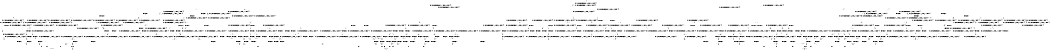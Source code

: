 digraph BCG {
size = "7, 10.5";
center = TRUE;
node [shape = circle];
0 [peripheries = 2];
0 -> 1 [label = "EX !0 !ATOMIC_EXCH_BRANCH (1, +1, TRUE, +0, 2, TRUE) !{0}"];
0 -> 2 [label = "EX !2 !ATOMIC_EXCH_BRANCH (1, +1, TRUE, +1, 1, FALSE) !{0}"];
0 -> 3 [label = "EX !1 !ATOMIC_EXCH_BRANCH (1, +0, TRUE, +0, 1, TRUE) !{0}"];
0 -> 4 [label = "EX !0 !ATOMIC_EXCH_BRANCH (1, +1, TRUE, +0, 2, TRUE) !{0}"];
1 -> 5 [label = "EX !2 !ATOMIC_EXCH_BRANCH (1, +1, TRUE, +1, 1, TRUE) !{0}"];
1 -> 6 [label = "EX !1 !ATOMIC_EXCH_BRANCH (1, +0, TRUE, +0, 1, FALSE) !{0}"];
1 -> 7 [label = "TERMINATE !0"];
2 -> 8 [label = "EX !0 !ATOMIC_EXCH_BRANCH (1, +1, TRUE, +0, 2, FALSE) !{0}"];
2 -> 9 [label = "EX !1 !ATOMIC_EXCH_BRANCH (1, +0, TRUE, +0, 1, FALSE) !{0}"];
2 -> 10 [label = "TERMINATE !2"];
2 -> 11 [label = "EX !0 !ATOMIC_EXCH_BRANCH (1, +1, TRUE, +0, 2, FALSE) !{0}"];
3 -> 3 [label = "EX !1 !ATOMIC_EXCH_BRANCH (1, +0, TRUE, +0, 1, TRUE) !{0}"];
3 -> 12 [label = "EX !0 !ATOMIC_EXCH_BRANCH (1, +1, TRUE, +0, 2, TRUE) !{0}"];
3 -> 13 [label = "EX !2 !ATOMIC_EXCH_BRANCH (1, +1, TRUE, +1, 1, FALSE) !{0}"];
3 -> 14 [label = "EX !0 !ATOMIC_EXCH_BRANCH (1, +1, TRUE, +0, 2, TRUE) !{0}"];
4 -> 15 [label = "EX !2 !ATOMIC_EXCH_BRANCH (1, +1, TRUE, +1, 1, TRUE) !{0}"];
4 -> 16 [label = "EX !1 !ATOMIC_EXCH_BRANCH (1, +0, TRUE, +0, 1, FALSE) !{0}"];
4 -> 17 [label = "TERMINATE !0"];
5 -> 5 [label = "EX !2 !ATOMIC_EXCH_BRANCH (1, +1, TRUE, +1, 1, TRUE) !{0}"];
5 -> 18 [label = "EX !1 !ATOMIC_EXCH_BRANCH (1, +0, TRUE, +0, 1, FALSE) !{0}"];
5 -> 19 [label = "TERMINATE !0"];
6 -> 20 [label = "EX !2 !ATOMIC_EXCH_BRANCH (1, +1, TRUE, +1, 1, FALSE) !{0}"];
6 -> 21 [label = "TERMINATE !0"];
6 -> 22 [label = "TERMINATE !1"];
7 -> 23 [label = "EX !2 !ATOMIC_EXCH_BRANCH (1, +1, TRUE, +1, 1, TRUE) !{1}"];
7 -> 24 [label = "EX !1 !ATOMIC_EXCH_BRANCH (1, +0, TRUE, +0, 1, FALSE) !{1}"];
7 -> 25 [label = "EX !1 !ATOMIC_EXCH_BRANCH (1, +0, TRUE, +0, 1, FALSE) !{1}"];
8 -> 26 [label = "EX !1 !ATOMIC_EXCH_BRANCH (1, +0, TRUE, +0, 1, FALSE) !{0}"];
8 -> 27 [label = "TERMINATE !0"];
8 -> 28 [label = "TERMINATE !2"];
9 -> 20 [label = "EX !0 !ATOMIC_EXCH_BRANCH (1, +1, TRUE, +0, 2, TRUE) !{0}"];
9 -> 29 [label = "TERMINATE !2"];
9 -> 30 [label = "TERMINATE !1"];
9 -> 31 [label = "EX !0 !ATOMIC_EXCH_BRANCH (1, +1, TRUE, +0, 2, TRUE) !{0}"];
10 -> 32 [label = "EX !0 !ATOMIC_EXCH_BRANCH (1, +1, TRUE, +0, 2, FALSE) !{0}"];
10 -> 33 [label = "EX !1 !ATOMIC_EXCH_BRANCH (1, +0, TRUE, +0, 1, FALSE) !{0}"];
10 -> 34 [label = "EX !0 !ATOMIC_EXCH_BRANCH (1, +1, TRUE, +0, 2, FALSE) !{0}"];
11 -> 35 [label = "EX !1 !ATOMIC_EXCH_BRANCH (1, +0, TRUE, +0, 1, FALSE) !{0}"];
11 -> 36 [label = "TERMINATE !0"];
11 -> 37 [label = "TERMINATE !2"];
12 -> 6 [label = "EX !1 !ATOMIC_EXCH_BRANCH (1, +0, TRUE, +0, 1, FALSE) !{0}"];
12 -> 38 [label = "EX !2 !ATOMIC_EXCH_BRANCH (1, +1, TRUE, +1, 1, TRUE) !{0}"];
12 -> 39 [label = "TERMINATE !0"];
13 -> 9 [label = "EX !1 !ATOMIC_EXCH_BRANCH (1, +0, TRUE, +0, 1, FALSE) !{0}"];
13 -> 40 [label = "EX !0 !ATOMIC_EXCH_BRANCH (1, +1, TRUE, +0, 2, FALSE) !{0}"];
13 -> 41 [label = "TERMINATE !2"];
13 -> 42 [label = "EX !0 !ATOMIC_EXCH_BRANCH (1, +1, TRUE, +0, 2, FALSE) !{0}"];
14 -> 16 [label = "EX !1 !ATOMIC_EXCH_BRANCH (1, +0, TRUE, +0, 1, FALSE) !{0}"];
14 -> 43 [label = "EX !2 !ATOMIC_EXCH_BRANCH (1, +1, TRUE, +1, 1, TRUE) !{0}"];
14 -> 44 [label = "TERMINATE !0"];
15 -> 15 [label = "EX !2 !ATOMIC_EXCH_BRANCH (1, +1, TRUE, +1, 1, TRUE) !{0}"];
15 -> 45 [label = "EX !1 !ATOMIC_EXCH_BRANCH (1, +0, TRUE, +0, 1, FALSE) !{0}"];
15 -> 46 [label = "TERMINATE !0"];
16 -> 31 [label = "EX !2 !ATOMIC_EXCH_BRANCH (1, +1, TRUE, +1, 1, FALSE) !{0}"];
16 -> 47 [label = "TERMINATE !0"];
16 -> 48 [label = "TERMINATE !1"];
17 -> 49 [label = "EX !2 !ATOMIC_EXCH_BRANCH (1, +1, TRUE, +1, 1, TRUE) !{1}"];
17 -> 50 [label = "EX !1 !ATOMIC_EXCH_BRANCH (1, +0, TRUE, +0, 1, FALSE) !{1}"];
18 -> 20 [label = "EX !2 !ATOMIC_EXCH_BRANCH (1, +1, TRUE, +1, 1, FALSE) !{0}"];
18 -> 51 [label = "TERMINATE !0"];
18 -> 52 [label = "TERMINATE !1"];
19 -> 23 [label = "EX !2 !ATOMIC_EXCH_BRANCH (1, +1, TRUE, +1, 1, TRUE) !{1}"];
19 -> 53 [label = "EX !1 !ATOMIC_EXCH_BRANCH (1, +0, TRUE, +0, 1, FALSE) !{1}"];
19 -> 54 [label = "EX !1 !ATOMIC_EXCH_BRANCH (1, +0, TRUE, +0, 1, FALSE) !{1}"];
20 -> 55 [label = "TERMINATE !0"];
20 -> 56 [label = "TERMINATE !2"];
20 -> 57 [label = "TERMINATE !1"];
21 -> 58 [label = "EX !2 !ATOMIC_EXCH_BRANCH (1, +1, TRUE, +1, 1, FALSE) !{1}"];
21 -> 59 [label = "TERMINATE !1"];
22 -> 60 [label = "EX !2 !ATOMIC_EXCH_BRANCH (1, +1, TRUE, +1, 1, FALSE) !{0}"];
22 -> 61 [label = "TERMINATE !0"];
23 -> 23 [label = "EX !2 !ATOMIC_EXCH_BRANCH (1, +1, TRUE, +1, 1, TRUE) !{1}"];
23 -> 53 [label = "EX !1 !ATOMIC_EXCH_BRANCH (1, +0, TRUE, +0, 1, FALSE) !{1}"];
23 -> 54 [label = "EX !1 !ATOMIC_EXCH_BRANCH (1, +0, TRUE, +0, 1, FALSE) !{1}"];
24 -> 58 [label = "EX !2 !ATOMIC_EXCH_BRANCH (1, +1, TRUE, +1, 1, FALSE) !{1}"];
24 -> 59 [label = "TERMINATE !1"];
25 -> 62 [label = "EX !2 !ATOMIC_EXCH_BRANCH (1, +1, TRUE, +1, 1, FALSE) !{1}"];
25 -> 63 [label = "TERMINATE !1"];
26 -> 64 [label = "TERMINATE !0"];
26 -> 65 [label = "TERMINATE !2"];
26 -> 66 [label = "TERMINATE !1"];
27 -> 67 [label = "EX !1 !ATOMIC_EXCH_BRANCH (1, +0, TRUE, +0, 1, FALSE) !{1}"];
27 -> 68 [label = "TERMINATE !2"];
27 -> 69 [label = "EX !1 !ATOMIC_EXCH_BRANCH (1, +0, TRUE, +0, 1, FALSE) !{1}"];
28 -> 70 [label = "EX !1 !ATOMIC_EXCH_BRANCH (1, +0, TRUE, +0, 1, FALSE) !{0}"];
28 -> 71 [label = "TERMINATE !0"];
29 -> 72 [label = "EX !0 !ATOMIC_EXCH_BRANCH (1, +1, TRUE, +0, 2, TRUE) !{0}"];
29 -> 73 [label = "TERMINATE !1"];
29 -> 74 [label = "EX !0 !ATOMIC_EXCH_BRANCH (1, +1, TRUE, +0, 2, TRUE) !{0}"];
30 -> 60 [label = "EX !0 !ATOMIC_EXCH_BRANCH (1, +1, TRUE, +0, 2, TRUE) !{0}"];
30 -> 75 [label = "TERMINATE !2"];
30 -> 76 [label = "EX !0 !ATOMIC_EXCH_BRANCH (1, +1, TRUE, +0, 2, TRUE) !{0}"];
31 -> 77 [label = "TERMINATE !0"];
31 -> 78 [label = "TERMINATE !2"];
31 -> 79 [label = "TERMINATE !1"];
32 -> 70 [label = "EX !1 !ATOMIC_EXCH_BRANCH (1, +0, TRUE, +0, 1, FALSE) !{0}"];
32 -> 71 [label = "TERMINATE !0"];
33 -> 72 [label = "EX !0 !ATOMIC_EXCH_BRANCH (1, +1, TRUE, +0, 2, TRUE) !{0}"];
33 -> 73 [label = "TERMINATE !1"];
33 -> 74 [label = "EX !0 !ATOMIC_EXCH_BRANCH (1, +1, TRUE, +0, 2, TRUE) !{0}"];
34 -> 80 [label = "EX !1 !ATOMIC_EXCH_BRANCH (1, +0, TRUE, +0, 1, FALSE) !{0}"];
34 -> 81 [label = "TERMINATE !0"];
35 -> 82 [label = "TERMINATE !0"];
35 -> 83 [label = "TERMINATE !2"];
35 -> 84 [label = "TERMINATE !1"];
36 -> 85 [label = "EX !1 !ATOMIC_EXCH_BRANCH (1, +0, TRUE, +0, 1, FALSE) !{1}"];
36 -> 86 [label = "TERMINATE !2"];
37 -> 80 [label = "EX !1 !ATOMIC_EXCH_BRANCH (1, +0, TRUE, +0, 1, FALSE) !{0}"];
37 -> 81 [label = "TERMINATE !0"];
38 -> 18 [label = "EX !1 !ATOMIC_EXCH_BRANCH (1, +0, TRUE, +0, 1, FALSE) !{0}"];
38 -> 38 [label = "EX !2 !ATOMIC_EXCH_BRANCH (1, +1, TRUE, +1, 1, TRUE) !{0}"];
38 -> 87 [label = "TERMINATE !0"];
39 -> 24 [label = "EX !1 !ATOMIC_EXCH_BRANCH (1, +0, TRUE, +0, 1, FALSE) !{1}"];
39 -> 88 [label = "EX !2 !ATOMIC_EXCH_BRANCH (1, +1, TRUE, +1, 1, TRUE) !{1}"];
39 -> 25 [label = "EX !1 !ATOMIC_EXCH_BRANCH (1, +0, TRUE, +0, 1, FALSE) !{1}"];
40 -> 26 [label = "EX !1 !ATOMIC_EXCH_BRANCH (1, +0, TRUE, +0, 1, FALSE) !{0}"];
40 -> 89 [label = "TERMINATE !0"];
40 -> 90 [label = "TERMINATE !2"];
41 -> 33 [label = "EX !1 !ATOMIC_EXCH_BRANCH (1, +0, TRUE, +0, 1, FALSE) !{0}"];
41 -> 91 [label = "EX !0 !ATOMIC_EXCH_BRANCH (1, +1, TRUE, +0, 2, FALSE) !{0}"];
41 -> 92 [label = "EX !0 !ATOMIC_EXCH_BRANCH (1, +1, TRUE, +0, 2, FALSE) !{0}"];
42 -> 35 [label = "EX !1 !ATOMIC_EXCH_BRANCH (1, +0, TRUE, +0, 1, FALSE) !{0}"];
42 -> 93 [label = "TERMINATE !0"];
42 -> 94 [label = "TERMINATE !2"];
43 -> 45 [label = "EX !1 !ATOMIC_EXCH_BRANCH (1, +0, TRUE, +0, 1, FALSE) !{0}"];
43 -> 43 [label = "EX !2 !ATOMIC_EXCH_BRANCH (1, +1, TRUE, +1, 1, TRUE) !{0}"];
43 -> 95 [label = "TERMINATE !0"];
44 -> 50 [label = "EX !1 !ATOMIC_EXCH_BRANCH (1, +0, TRUE, +0, 1, FALSE) !{1}"];
44 -> 96 [label = "EX !2 !ATOMIC_EXCH_BRANCH (1, +1, TRUE, +1, 1, TRUE) !{1}"];
45 -> 31 [label = "EX !2 !ATOMIC_EXCH_BRANCH (1, +1, TRUE, +1, 1, FALSE) !{0}"];
45 -> 97 [label = "TERMINATE !0"];
45 -> 98 [label = "TERMINATE !1"];
46 -> 49 [label = "EX !2 !ATOMIC_EXCH_BRANCH (1, +1, TRUE, +1, 1, TRUE) !{1}"];
46 -> 99 [label = "EX !1 !ATOMIC_EXCH_BRANCH (1, +0, TRUE, +0, 1, FALSE) !{1}"];
47 -> 100 [label = "EX !2 !ATOMIC_EXCH_BRANCH (1, +1, TRUE, +1, 1, FALSE) !{1}"];
47 -> 101 [label = "TERMINATE !1"];
48 -> 76 [label = "EX !2 !ATOMIC_EXCH_BRANCH (1, +1, TRUE, +1, 1, FALSE) !{0}"];
48 -> 102 [label = "TERMINATE !0"];
49 -> 49 [label = "EX !2 !ATOMIC_EXCH_BRANCH (1, +1, TRUE, +1, 1, TRUE) !{1}"];
49 -> 99 [label = "EX !1 !ATOMIC_EXCH_BRANCH (1, +0, TRUE, +0, 1, FALSE) !{1}"];
50 -> 100 [label = "EX !2 !ATOMIC_EXCH_BRANCH (1, +1, TRUE, +1, 1, FALSE) !{1}"];
50 -> 101 [label = "TERMINATE !1"];
51 -> 58 [label = "EX !2 !ATOMIC_EXCH_BRANCH (1, +1, TRUE, +1, 1, FALSE) !{1}"];
51 -> 103 [label = "TERMINATE !1"];
52 -> 60 [label = "EX !2 !ATOMIC_EXCH_BRANCH (1, +1, TRUE, +1, 1, FALSE) !{0}"];
52 -> 104 [label = "TERMINATE !0"];
53 -> 58 [label = "EX !2 !ATOMIC_EXCH_BRANCH (1, +1, TRUE, +1, 1, FALSE) !{1}"];
53 -> 103 [label = "TERMINATE !1"];
54 -> 62 [label = "EX !2 !ATOMIC_EXCH_BRANCH (1, +1, TRUE, +1, 1, FALSE) !{1}"];
54 -> 105 [label = "TERMINATE !1"];
55 -> 106 [label = "TERMINATE !2"];
55 -> 107 [label = "TERMINATE !1"];
56 -> 108 [label = "TERMINATE !0"];
56 -> 109 [label = "TERMINATE !1"];
57 -> 110 [label = "TERMINATE !0"];
57 -> 111 [label = "TERMINATE !2"];
58 -> 106 [label = "TERMINATE !2"];
58 -> 107 [label = "TERMINATE !1"];
59 -> 112 [label = "EX !2 !ATOMIC_EXCH_BRANCH (1, +1, TRUE, +1, 1, FALSE) !{2}"];
59 -> 113 [label = "EX !2 !ATOMIC_EXCH_BRANCH (1, +1, TRUE, +1, 1, FALSE) !{2}"];
60 -> 110 [label = "TERMINATE !0"];
60 -> 111 [label = "TERMINATE !2"];
61 -> 112 [label = "EX !2 !ATOMIC_EXCH_BRANCH (1, +1, TRUE, +1, 1, FALSE) !{2}"];
61 -> 113 [label = "EX !2 !ATOMIC_EXCH_BRANCH (1, +1, TRUE, +1, 1, FALSE) !{2}"];
62 -> 114 [label = "TERMINATE !2"];
62 -> 115 [label = "TERMINATE !1"];
63 -> 116 [label = "EX !2 !ATOMIC_EXCH_BRANCH (1, +1, TRUE, +1, 1, FALSE) !{2}"];
64 -> 117 [label = "TERMINATE !2"];
64 -> 118 [label = "TERMINATE !1"];
65 -> 119 [label = "TERMINATE !0"];
65 -> 120 [label = "TERMINATE !1"];
66 -> 121 [label = "TERMINATE !0"];
66 -> 122 [label = "TERMINATE !2"];
67 -> 117 [label = "TERMINATE !2"];
67 -> 118 [label = "TERMINATE !1"];
68 -> 123 [label = "EX !1 !ATOMIC_EXCH_BRANCH (1, +0, TRUE, +0, 1, FALSE) !{1}"];
68 -> 124 [label = "EX !1 !ATOMIC_EXCH_BRANCH (1, +0, TRUE, +0, 1, FALSE) !{1}"];
69 -> 125 [label = "TERMINATE !2"];
69 -> 126 [label = "TERMINATE !1"];
70 -> 119 [label = "TERMINATE !0"];
70 -> 120 [label = "TERMINATE !1"];
71 -> 127 [label = "EX !1 !ATOMIC_EXCH_BRANCH (1, +0, TRUE, +0, 1, FALSE) !{2}"];
72 -> 108 [label = "TERMINATE !0"];
72 -> 109 [label = "TERMINATE !1"];
73 -> 128 [label = "EX !0 !ATOMIC_EXCH_BRANCH (1, +1, TRUE, +0, 2, TRUE) !{0}"];
73 -> 129 [label = "EX !0 !ATOMIC_EXCH_BRANCH (1, +1, TRUE, +0, 2, TRUE) !{0}"];
74 -> 130 [label = "TERMINATE !0"];
74 -> 131 [label = "TERMINATE !1"];
75 -> 128 [label = "EX !0 !ATOMIC_EXCH_BRANCH (1, +1, TRUE, +0, 2, TRUE) !{0}"];
75 -> 129 [label = "EX !0 !ATOMIC_EXCH_BRANCH (1, +1, TRUE, +0, 2, TRUE) !{0}"];
76 -> 132 [label = "TERMINATE !0"];
76 -> 133 [label = "TERMINATE !2"];
77 -> 134 [label = "TERMINATE !2"];
77 -> 135 [label = "TERMINATE !1"];
78 -> 130 [label = "TERMINATE !0"];
78 -> 131 [label = "TERMINATE !1"];
79 -> 132 [label = "TERMINATE !0"];
79 -> 133 [label = "TERMINATE !2"];
80 -> 136 [label = "TERMINATE !0"];
80 -> 137 [label = "TERMINATE !1"];
81 -> 138 [label = "EX !1 !ATOMIC_EXCH_BRANCH (1, +0, TRUE, +0, 1, FALSE) !{2}"];
82 -> 139 [label = "TERMINATE !2"];
82 -> 140 [label = "TERMINATE !1"];
83 -> 136 [label = "TERMINATE !0"];
83 -> 137 [label = "TERMINATE !1"];
84 -> 141 [label = "TERMINATE !0"];
84 -> 142 [label = "TERMINATE !2"];
85 -> 139 [label = "TERMINATE !2"];
85 -> 140 [label = "TERMINATE !1"];
86 -> 143 [label = "EX !1 !ATOMIC_EXCH_BRANCH (1, +0, TRUE, +0, 1, FALSE) !{1}"];
87 -> 53 [label = "EX !1 !ATOMIC_EXCH_BRANCH (1, +0, TRUE, +0, 1, FALSE) !{1}"];
87 -> 88 [label = "EX !2 !ATOMIC_EXCH_BRANCH (1, +1, TRUE, +1, 1, TRUE) !{1}"];
87 -> 54 [label = "EX !1 !ATOMIC_EXCH_BRANCH (1, +0, TRUE, +0, 1, FALSE) !{1}"];
88 -> 53 [label = "EX !1 !ATOMIC_EXCH_BRANCH (1, +0, TRUE, +0, 1, FALSE) !{1}"];
88 -> 88 [label = "EX !2 !ATOMIC_EXCH_BRANCH (1, +1, TRUE, +1, 1, TRUE) !{1}"];
88 -> 54 [label = "EX !1 !ATOMIC_EXCH_BRANCH (1, +0, TRUE, +0, 1, FALSE) !{1}"];
89 -> 67 [label = "EX !1 !ATOMIC_EXCH_BRANCH (1, +0, TRUE, +0, 1, FALSE) !{1}"];
89 -> 144 [label = "TERMINATE !2"];
89 -> 69 [label = "EX !1 !ATOMIC_EXCH_BRANCH (1, +0, TRUE, +0, 1, FALSE) !{1}"];
90 -> 70 [label = "EX !1 !ATOMIC_EXCH_BRANCH (1, +0, TRUE, +0, 1, FALSE) !{0}"];
90 -> 145 [label = "TERMINATE !0"];
91 -> 70 [label = "EX !1 !ATOMIC_EXCH_BRANCH (1, +0, TRUE, +0, 1, FALSE) !{0}"];
91 -> 145 [label = "TERMINATE !0"];
92 -> 80 [label = "EX !1 !ATOMIC_EXCH_BRANCH (1, +0, TRUE, +0, 1, FALSE) !{0}"];
92 -> 146 [label = "TERMINATE !0"];
93 -> 85 [label = "EX !1 !ATOMIC_EXCH_BRANCH (1, +0, TRUE, +0, 1, FALSE) !{1}"];
93 -> 147 [label = "TERMINATE !2"];
94 -> 80 [label = "EX !1 !ATOMIC_EXCH_BRANCH (1, +0, TRUE, +0, 1, FALSE) !{0}"];
94 -> 146 [label = "TERMINATE !0"];
95 -> 99 [label = "EX !1 !ATOMIC_EXCH_BRANCH (1, +0, TRUE, +0, 1, FALSE) !{1}"];
95 -> 96 [label = "EX !2 !ATOMIC_EXCH_BRANCH (1, +1, TRUE, +1, 1, TRUE) !{1}"];
96 -> 99 [label = "EX !1 !ATOMIC_EXCH_BRANCH (1, +0, TRUE, +0, 1, FALSE) !{1}"];
96 -> 96 [label = "EX !2 !ATOMIC_EXCH_BRANCH (1, +1, TRUE, +1, 1, TRUE) !{1}"];
97 -> 100 [label = "EX !2 !ATOMIC_EXCH_BRANCH (1, +1, TRUE, +1, 1, FALSE) !{1}"];
97 -> 148 [label = "TERMINATE !1"];
98 -> 76 [label = "EX !2 !ATOMIC_EXCH_BRANCH (1, +1, TRUE, +1, 1, FALSE) !{0}"];
98 -> 149 [label = "TERMINATE !0"];
99 -> 100 [label = "EX !2 !ATOMIC_EXCH_BRANCH (1, +1, TRUE, +1, 1, FALSE) !{1}"];
99 -> 148 [label = "TERMINATE !1"];
100 -> 134 [label = "TERMINATE !2"];
100 -> 135 [label = "TERMINATE !1"];
101 -> 150 [label = "EX !2 !ATOMIC_EXCH_BRANCH (1, +1, TRUE, +1, 1, FALSE) !{2}"];
102 -> 150 [label = "EX !2 !ATOMIC_EXCH_BRANCH (1, +1, TRUE, +1, 1, FALSE) !{2}"];
103 -> 112 [label = "EX !2 !ATOMIC_EXCH_BRANCH (1, +1, TRUE, +1, 1, FALSE) !{2}"];
103 -> 113 [label = "EX !2 !ATOMIC_EXCH_BRANCH (1, +1, TRUE, +1, 1, FALSE) !{2}"];
104 -> 112 [label = "EX !2 !ATOMIC_EXCH_BRANCH (1, +1, TRUE, +1, 1, FALSE) !{2}"];
104 -> 113 [label = "EX !2 !ATOMIC_EXCH_BRANCH (1, +1, TRUE, +1, 1, FALSE) !{2}"];
105 -> 116 [label = "EX !2 !ATOMIC_EXCH_BRANCH (1, +1, TRUE, +1, 1, FALSE) !{2}"];
106 -> 151 [label = "TERMINATE !1"];
107 -> 152 [label = "TERMINATE !2"];
108 -> 153 [label = "TERMINATE !1"];
109 -> 154 [label = "TERMINATE !0"];
110 -> 152 [label = "TERMINATE !2"];
111 -> 154 [label = "TERMINATE !0"];
112 -> 152 [label = "TERMINATE !2"];
113 -> 155 [label = "TERMINATE !2"];
114 -> 156 [label = "TERMINATE !1"];
115 -> 157 [label = "TERMINATE !2"];
116 -> 157 [label = "TERMINATE !2"];
117 -> 158 [label = "TERMINATE !1"];
118 -> 159 [label = "TERMINATE !2"];
119 -> 160 [label = "TERMINATE !1"];
120 -> 161 [label = "TERMINATE !0"];
121 -> 159 [label = "TERMINATE !2"];
122 -> 161 [label = "TERMINATE !0"];
123 -> 158 [label = "TERMINATE !1"];
124 -> 162 [label = "TERMINATE !1"];
125 -> 162 [label = "TERMINATE !1"];
126 -> 163 [label = "TERMINATE !2"];
127 -> 160 [label = "TERMINATE !1"];
128 -> 154 [label = "TERMINATE !0"];
129 -> 164 [label = "TERMINATE !0"];
130 -> 165 [label = "TERMINATE !1"];
131 -> 164 [label = "TERMINATE !0"];
132 -> 166 [label = "TERMINATE !2"];
133 -> 164 [label = "TERMINATE !0"];
134 -> 167 [label = "TERMINATE !1"];
135 -> 166 [label = "TERMINATE !2"];
136 -> 168 [label = "TERMINATE !1"];
137 -> 169 [label = "TERMINATE !0"];
138 -> 168 [label = "TERMINATE !1"];
139 -> 170 [label = "TERMINATE !1"];
140 -> 171 [label = "TERMINATE !2"];
141 -> 171 [label = "TERMINATE !2"];
142 -> 169 [label = "TERMINATE !0"];
143 -> 170 [label = "TERMINATE !1"];
144 -> 123 [label = "EX !1 !ATOMIC_EXCH_BRANCH (1, +0, TRUE, +0, 1, FALSE) !{1}"];
144 -> 124 [label = "EX !1 !ATOMIC_EXCH_BRANCH (1, +0, TRUE, +0, 1, FALSE) !{1}"];
145 -> 127 [label = "EX !1 !ATOMIC_EXCH_BRANCH (1, +0, TRUE, +0, 1, FALSE) !{2}"];
146 -> 138 [label = "EX !1 !ATOMIC_EXCH_BRANCH (1, +0, TRUE, +0, 1, FALSE) !{2}"];
147 -> 143 [label = "EX !1 !ATOMIC_EXCH_BRANCH (1, +0, TRUE, +0, 1, FALSE) !{1}"];
148 -> 150 [label = "EX !2 !ATOMIC_EXCH_BRANCH (1, +1, TRUE, +1, 1, FALSE) !{2}"];
149 -> 150 [label = "EX !2 !ATOMIC_EXCH_BRANCH (1, +1, TRUE, +1, 1, FALSE) !{2}"];
150 -> 166 [label = "TERMINATE !2"];
151 -> 172 [label = "exit"];
152 -> 172 [label = "exit"];
153 -> 172 [label = "exit"];
154 -> 172 [label = "exit"];
155 -> 173 [label = "exit"];
156 -> 174 [label = "exit"];
157 -> 174 [label = "exit"];
158 -> 172 [label = "exit"];
159 -> 172 [label = "exit"];
160 -> 172 [label = "exit"];
161 -> 172 [label = "exit"];
162 -> 174 [label = "exit"];
163 -> 174 [label = "exit"];
164 -> 175 [label = "exit"];
165 -> 175 [label = "exit"];
166 -> 175 [label = "exit"];
167 -> 175 [label = "exit"];
168 -> 175 [label = "exit"];
169 -> 175 [label = "exit"];
170 -> 175 [label = "exit"];
171 -> 175 [label = "exit"];
}
